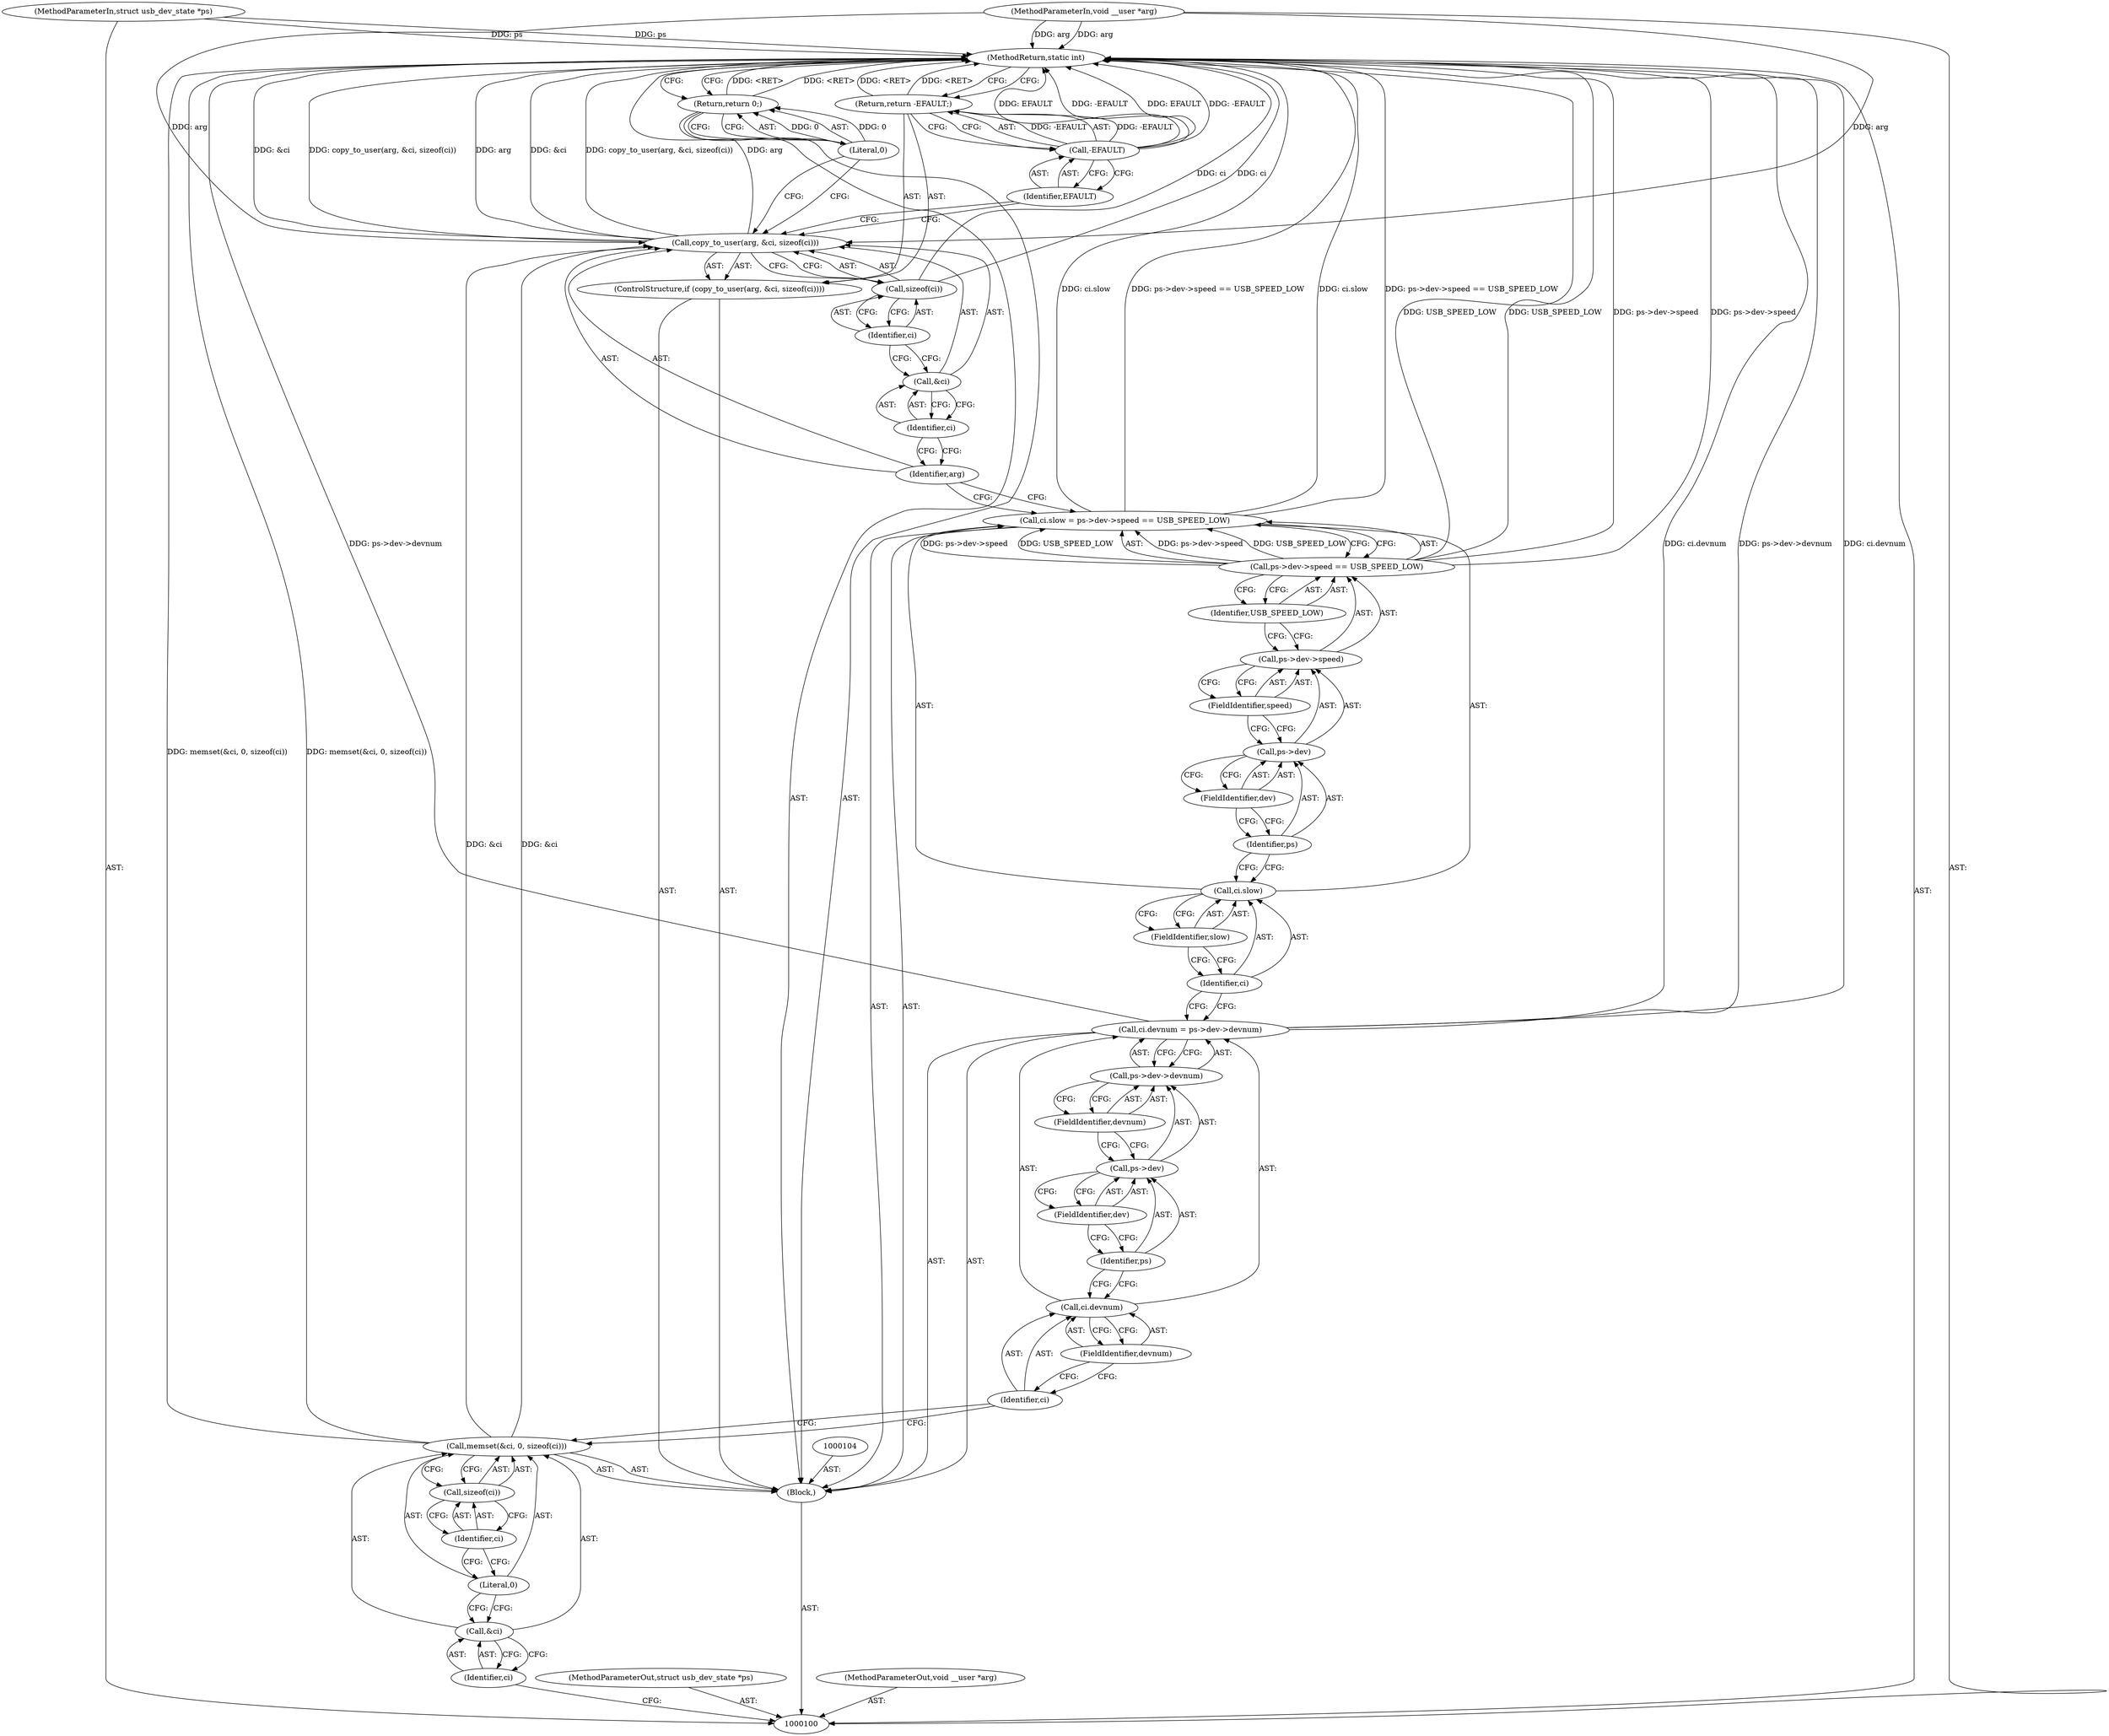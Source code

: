 digraph "0_linux_681fef8380eb818c0b845fca5d2ab1dcbab114ee" {
"1000143" [label="(MethodReturn,static int)"];
"1000101" [label="(MethodParameterIn,struct usb_dev_state *ps)"];
"1000196" [label="(MethodParameterOut,struct usb_dev_state *ps)"];
"1000102" [label="(MethodParameterIn,void __user *arg)"];
"1000197" [label="(MethodParameterOut,void __user *arg)"];
"1000139" [label="(Call,-EFAULT)"];
"1000140" [label="(Identifier,EFAULT)"];
"1000138" [label="(Return,return -EFAULT;)"];
"1000141" [label="(Return,return 0;)"];
"1000142" [label="(Literal,0)"];
"1000103" [label="(Block,)"];
"1000105" [label="(Call,memset(&ci, 0, sizeof(ci)))"];
"1000108" [label="(Literal,0)"];
"1000109" [label="(Call,sizeof(ci))"];
"1000110" [label="(Identifier,ci)"];
"1000106" [label="(Call,&ci)"];
"1000107" [label="(Identifier,ci)"];
"1000111" [label="(Call,ci.devnum = ps->dev->devnum)"];
"1000112" [label="(Call,ci.devnum)"];
"1000113" [label="(Identifier,ci)"];
"1000115" [label="(Call,ps->dev->devnum)"];
"1000116" [label="(Call,ps->dev)"];
"1000117" [label="(Identifier,ps)"];
"1000118" [label="(FieldIdentifier,dev)"];
"1000119" [label="(FieldIdentifier,devnum)"];
"1000114" [label="(FieldIdentifier,devnum)"];
"1000120" [label="(Call,ci.slow = ps->dev->speed == USB_SPEED_LOW)"];
"1000121" [label="(Call,ci.slow)"];
"1000122" [label="(Identifier,ci)"];
"1000124" [label="(Call,ps->dev->speed == USB_SPEED_LOW)"];
"1000125" [label="(Call,ps->dev->speed)"];
"1000126" [label="(Call,ps->dev)"];
"1000127" [label="(Identifier,ps)"];
"1000128" [label="(FieldIdentifier,dev)"];
"1000129" [label="(FieldIdentifier,speed)"];
"1000130" [label="(Identifier,USB_SPEED_LOW)"];
"1000123" [label="(FieldIdentifier,slow)"];
"1000133" [label="(Identifier,arg)"];
"1000131" [label="(ControlStructure,if (copy_to_user(arg, &ci, sizeof(ci))))"];
"1000134" [label="(Call,&ci)"];
"1000135" [label="(Identifier,ci)"];
"1000136" [label="(Call,sizeof(ci))"];
"1000137" [label="(Identifier,ci)"];
"1000132" [label="(Call,copy_to_user(arg, &ci, sizeof(ci)))"];
"1000143" -> "1000100"  [label="AST: "];
"1000143" -> "1000138"  [label="CFG: "];
"1000143" -> "1000141"  [label="CFG: "];
"1000124" -> "1000143"  [label="DDG: USB_SPEED_LOW"];
"1000124" -> "1000143"  [label="DDG: ps->dev->speed"];
"1000105" -> "1000143"  [label="DDG: memset(&ci, 0, sizeof(ci))"];
"1000139" -> "1000143"  [label="DDG: EFAULT"];
"1000139" -> "1000143"  [label="DDG: -EFAULT"];
"1000132" -> "1000143"  [label="DDG: &ci"];
"1000132" -> "1000143"  [label="DDG: copy_to_user(arg, &ci, sizeof(ci))"];
"1000132" -> "1000143"  [label="DDG: arg"];
"1000136" -> "1000143"  [label="DDG: ci"];
"1000120" -> "1000143"  [label="DDG: ps->dev->speed == USB_SPEED_LOW"];
"1000120" -> "1000143"  [label="DDG: ci.slow"];
"1000111" -> "1000143"  [label="DDG: ps->dev->devnum"];
"1000111" -> "1000143"  [label="DDG: ci.devnum"];
"1000102" -> "1000143"  [label="DDG: arg"];
"1000101" -> "1000143"  [label="DDG: ps"];
"1000138" -> "1000143"  [label="DDG: <RET>"];
"1000141" -> "1000143"  [label="DDG: <RET>"];
"1000101" -> "1000100"  [label="AST: "];
"1000101" -> "1000143"  [label="DDG: ps"];
"1000196" -> "1000100"  [label="AST: "];
"1000102" -> "1000100"  [label="AST: "];
"1000102" -> "1000143"  [label="DDG: arg"];
"1000102" -> "1000132"  [label="DDG: arg"];
"1000197" -> "1000100"  [label="AST: "];
"1000139" -> "1000138"  [label="AST: "];
"1000139" -> "1000140"  [label="CFG: "];
"1000140" -> "1000139"  [label="AST: "];
"1000138" -> "1000139"  [label="CFG: "];
"1000139" -> "1000143"  [label="DDG: EFAULT"];
"1000139" -> "1000143"  [label="DDG: -EFAULT"];
"1000139" -> "1000138"  [label="DDG: -EFAULT"];
"1000140" -> "1000139"  [label="AST: "];
"1000140" -> "1000132"  [label="CFG: "];
"1000139" -> "1000140"  [label="CFG: "];
"1000138" -> "1000131"  [label="AST: "];
"1000138" -> "1000139"  [label="CFG: "];
"1000139" -> "1000138"  [label="AST: "];
"1000143" -> "1000138"  [label="CFG: "];
"1000138" -> "1000143"  [label="DDG: <RET>"];
"1000139" -> "1000138"  [label="DDG: -EFAULT"];
"1000141" -> "1000103"  [label="AST: "];
"1000141" -> "1000142"  [label="CFG: "];
"1000142" -> "1000141"  [label="AST: "];
"1000143" -> "1000141"  [label="CFG: "];
"1000141" -> "1000143"  [label="DDG: <RET>"];
"1000142" -> "1000141"  [label="DDG: 0"];
"1000142" -> "1000141"  [label="AST: "];
"1000142" -> "1000132"  [label="CFG: "];
"1000141" -> "1000142"  [label="CFG: "];
"1000142" -> "1000141"  [label="DDG: 0"];
"1000103" -> "1000100"  [label="AST: "];
"1000104" -> "1000103"  [label="AST: "];
"1000105" -> "1000103"  [label="AST: "];
"1000111" -> "1000103"  [label="AST: "];
"1000120" -> "1000103"  [label="AST: "];
"1000131" -> "1000103"  [label="AST: "];
"1000141" -> "1000103"  [label="AST: "];
"1000105" -> "1000103"  [label="AST: "];
"1000105" -> "1000109"  [label="CFG: "];
"1000106" -> "1000105"  [label="AST: "];
"1000108" -> "1000105"  [label="AST: "];
"1000109" -> "1000105"  [label="AST: "];
"1000113" -> "1000105"  [label="CFG: "];
"1000105" -> "1000143"  [label="DDG: memset(&ci, 0, sizeof(ci))"];
"1000105" -> "1000132"  [label="DDG: &ci"];
"1000108" -> "1000105"  [label="AST: "];
"1000108" -> "1000106"  [label="CFG: "];
"1000110" -> "1000108"  [label="CFG: "];
"1000109" -> "1000105"  [label="AST: "];
"1000109" -> "1000110"  [label="CFG: "];
"1000110" -> "1000109"  [label="AST: "];
"1000105" -> "1000109"  [label="CFG: "];
"1000110" -> "1000109"  [label="AST: "];
"1000110" -> "1000108"  [label="CFG: "];
"1000109" -> "1000110"  [label="CFG: "];
"1000106" -> "1000105"  [label="AST: "];
"1000106" -> "1000107"  [label="CFG: "];
"1000107" -> "1000106"  [label="AST: "];
"1000108" -> "1000106"  [label="CFG: "];
"1000107" -> "1000106"  [label="AST: "];
"1000107" -> "1000100"  [label="CFG: "];
"1000106" -> "1000107"  [label="CFG: "];
"1000111" -> "1000103"  [label="AST: "];
"1000111" -> "1000115"  [label="CFG: "];
"1000112" -> "1000111"  [label="AST: "];
"1000115" -> "1000111"  [label="AST: "];
"1000122" -> "1000111"  [label="CFG: "];
"1000111" -> "1000143"  [label="DDG: ps->dev->devnum"];
"1000111" -> "1000143"  [label="DDG: ci.devnum"];
"1000112" -> "1000111"  [label="AST: "];
"1000112" -> "1000114"  [label="CFG: "];
"1000113" -> "1000112"  [label="AST: "];
"1000114" -> "1000112"  [label="AST: "];
"1000117" -> "1000112"  [label="CFG: "];
"1000113" -> "1000112"  [label="AST: "];
"1000113" -> "1000105"  [label="CFG: "];
"1000114" -> "1000113"  [label="CFG: "];
"1000115" -> "1000111"  [label="AST: "];
"1000115" -> "1000119"  [label="CFG: "];
"1000116" -> "1000115"  [label="AST: "];
"1000119" -> "1000115"  [label="AST: "];
"1000111" -> "1000115"  [label="CFG: "];
"1000116" -> "1000115"  [label="AST: "];
"1000116" -> "1000118"  [label="CFG: "];
"1000117" -> "1000116"  [label="AST: "];
"1000118" -> "1000116"  [label="AST: "];
"1000119" -> "1000116"  [label="CFG: "];
"1000117" -> "1000116"  [label="AST: "];
"1000117" -> "1000112"  [label="CFG: "];
"1000118" -> "1000117"  [label="CFG: "];
"1000118" -> "1000116"  [label="AST: "];
"1000118" -> "1000117"  [label="CFG: "];
"1000116" -> "1000118"  [label="CFG: "];
"1000119" -> "1000115"  [label="AST: "];
"1000119" -> "1000116"  [label="CFG: "];
"1000115" -> "1000119"  [label="CFG: "];
"1000114" -> "1000112"  [label="AST: "];
"1000114" -> "1000113"  [label="CFG: "];
"1000112" -> "1000114"  [label="CFG: "];
"1000120" -> "1000103"  [label="AST: "];
"1000120" -> "1000124"  [label="CFG: "];
"1000121" -> "1000120"  [label="AST: "];
"1000124" -> "1000120"  [label="AST: "];
"1000133" -> "1000120"  [label="CFG: "];
"1000120" -> "1000143"  [label="DDG: ps->dev->speed == USB_SPEED_LOW"];
"1000120" -> "1000143"  [label="DDG: ci.slow"];
"1000124" -> "1000120"  [label="DDG: ps->dev->speed"];
"1000124" -> "1000120"  [label="DDG: USB_SPEED_LOW"];
"1000121" -> "1000120"  [label="AST: "];
"1000121" -> "1000123"  [label="CFG: "];
"1000122" -> "1000121"  [label="AST: "];
"1000123" -> "1000121"  [label="AST: "];
"1000127" -> "1000121"  [label="CFG: "];
"1000122" -> "1000121"  [label="AST: "];
"1000122" -> "1000111"  [label="CFG: "];
"1000123" -> "1000122"  [label="CFG: "];
"1000124" -> "1000120"  [label="AST: "];
"1000124" -> "1000130"  [label="CFG: "];
"1000125" -> "1000124"  [label="AST: "];
"1000130" -> "1000124"  [label="AST: "];
"1000120" -> "1000124"  [label="CFG: "];
"1000124" -> "1000143"  [label="DDG: USB_SPEED_LOW"];
"1000124" -> "1000143"  [label="DDG: ps->dev->speed"];
"1000124" -> "1000120"  [label="DDG: ps->dev->speed"];
"1000124" -> "1000120"  [label="DDG: USB_SPEED_LOW"];
"1000125" -> "1000124"  [label="AST: "];
"1000125" -> "1000129"  [label="CFG: "];
"1000126" -> "1000125"  [label="AST: "];
"1000129" -> "1000125"  [label="AST: "];
"1000130" -> "1000125"  [label="CFG: "];
"1000126" -> "1000125"  [label="AST: "];
"1000126" -> "1000128"  [label="CFG: "];
"1000127" -> "1000126"  [label="AST: "];
"1000128" -> "1000126"  [label="AST: "];
"1000129" -> "1000126"  [label="CFG: "];
"1000127" -> "1000126"  [label="AST: "];
"1000127" -> "1000121"  [label="CFG: "];
"1000128" -> "1000127"  [label="CFG: "];
"1000128" -> "1000126"  [label="AST: "];
"1000128" -> "1000127"  [label="CFG: "];
"1000126" -> "1000128"  [label="CFG: "];
"1000129" -> "1000125"  [label="AST: "];
"1000129" -> "1000126"  [label="CFG: "];
"1000125" -> "1000129"  [label="CFG: "];
"1000130" -> "1000124"  [label="AST: "];
"1000130" -> "1000125"  [label="CFG: "];
"1000124" -> "1000130"  [label="CFG: "];
"1000123" -> "1000121"  [label="AST: "];
"1000123" -> "1000122"  [label="CFG: "];
"1000121" -> "1000123"  [label="CFG: "];
"1000133" -> "1000132"  [label="AST: "];
"1000133" -> "1000120"  [label="CFG: "];
"1000135" -> "1000133"  [label="CFG: "];
"1000131" -> "1000103"  [label="AST: "];
"1000132" -> "1000131"  [label="AST: "];
"1000138" -> "1000131"  [label="AST: "];
"1000134" -> "1000132"  [label="AST: "];
"1000134" -> "1000135"  [label="CFG: "];
"1000135" -> "1000134"  [label="AST: "];
"1000137" -> "1000134"  [label="CFG: "];
"1000135" -> "1000134"  [label="AST: "];
"1000135" -> "1000133"  [label="CFG: "];
"1000134" -> "1000135"  [label="CFG: "];
"1000136" -> "1000132"  [label="AST: "];
"1000136" -> "1000137"  [label="CFG: "];
"1000137" -> "1000136"  [label="AST: "];
"1000132" -> "1000136"  [label="CFG: "];
"1000136" -> "1000143"  [label="DDG: ci"];
"1000137" -> "1000136"  [label="AST: "];
"1000137" -> "1000134"  [label="CFG: "];
"1000136" -> "1000137"  [label="CFG: "];
"1000132" -> "1000131"  [label="AST: "];
"1000132" -> "1000136"  [label="CFG: "];
"1000133" -> "1000132"  [label="AST: "];
"1000134" -> "1000132"  [label="AST: "];
"1000136" -> "1000132"  [label="AST: "];
"1000140" -> "1000132"  [label="CFG: "];
"1000142" -> "1000132"  [label="CFG: "];
"1000132" -> "1000143"  [label="DDG: &ci"];
"1000132" -> "1000143"  [label="DDG: copy_to_user(arg, &ci, sizeof(ci))"];
"1000132" -> "1000143"  [label="DDG: arg"];
"1000102" -> "1000132"  [label="DDG: arg"];
"1000105" -> "1000132"  [label="DDG: &ci"];
}
